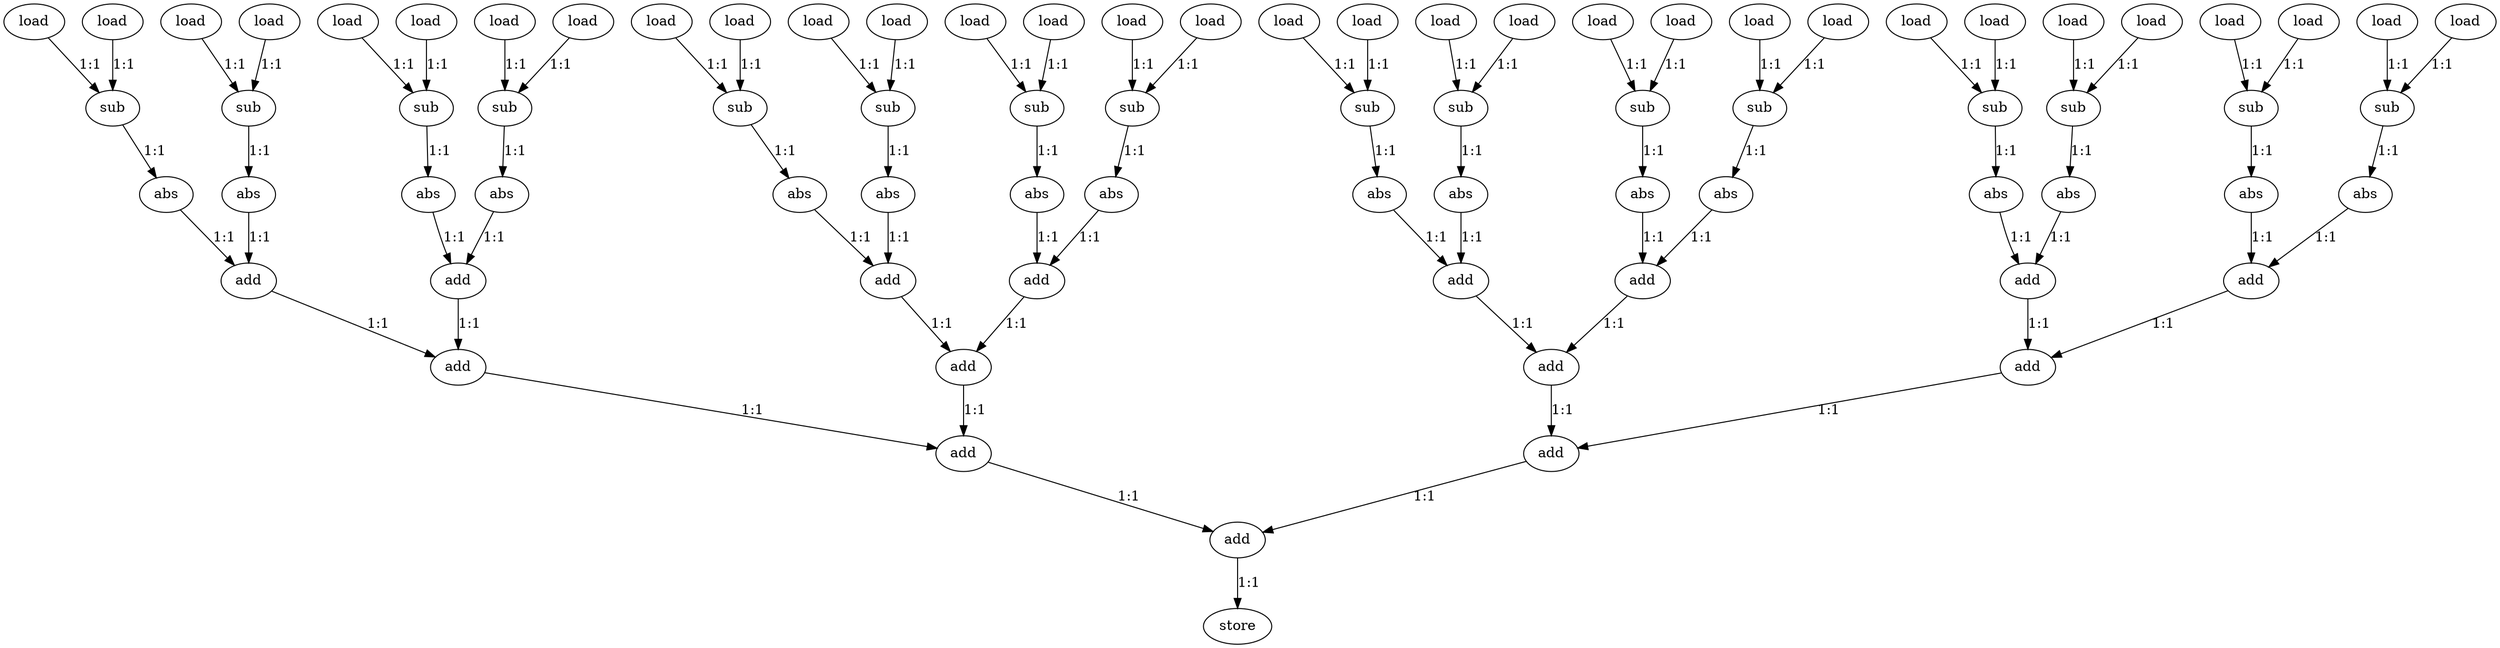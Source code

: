 digraph {

  0 [label="load"];
  1 [label="load"];
  2 [label="load"];
  3 [label="load"];
  4 [label="load"];
  5 [label="load"];
  6 [label="load"];
  7 [label="load"];
  8 [label="load"];
  9 [label="load"];
  10 [label="load"];
  11 [label="load"];
  12 [label="load"];
  13 [label="load"];
  14 [label="load"];
  15 [label="load"];
  16 [label="load"];
  17 [label="load"];
  18 [label="load"];
  19 [label="load"];
  20 [label="load"];
  21 [label="load"];
  22 [label="load"];
  23 [label="load"];
  24 [label="load"];
  25 [label="load"];
  26 [label="load"];
  27 [label="load"];
  28 [label="load"];
  29 [label="load"];
  30 [label="load"];
  31 [label="load"];
  32 [label="sub"];
  33 [label="sub"];
  34 [label="sub"];
  35 [label="sub"];
  36 [label="sub"];
  37 [label="sub"];
  38 [label="sub"];
  39 [label="sub"];
  40 [label="sub"];
  41 [label="sub"];
  42 [label="sub"];
  43 [label="sub"];
  44 [label="sub"];
  45 [label="sub"];
  46 [label="sub"];
  47 [label="sub"];
  48 [label="abs"];
  49 [label="abs"];
  50 [label="abs"];
  51 [label="abs"];
  52 [label="abs"];
  53 [label="abs"];
  54 [label="abs"];
  55 [label="abs"];
  56 [label="abs"];
  57 [label="abs"];
  58 [label="abs"];
  59 [label="abs"];
  60 [label="abs"];
  61 [label="abs"];
  62 [label="abs"];
  63 [label="abs"];
  64 [label="add"];
  65 [label="add"];
  66 [label="add"];
  67 [label="add"];
  68 [label="add"];
  69 [label="add"];
  70 [label="add"];
  71 [label="add"];
  72 [label="add"];
  73 [label="add"];
  74 [label="add"];
  75 [label="add"];
  76 [label="add"];
  77 [label="add"];
  78 [label="add"];
  79 [label="store"];



  0->32 [label="1:1"];
  1->32 [label="1:1"];
  2->33 [label="1:1"];
  3->33 [label="1:1"];
  4->34 [label="1:1"];
  5->34 [label="1:1"];
  6->35 [label="1:1"];
  7->35 [label="1:1"];
  8->36 [label="1:1"];
  9->36 [label="1:1"];
  10->37 [label="1:1"];
  11->37 [label="1:1"];
  12->38 [label="1:1"];
  13->38 [label="1:1"];
  14->39 [label="1:1"];
  15->39 [label="1:1"];
  16->40 [label="1:1"];
  17->40 [label="1:1"];
  18->41 [label="1:1"];
  19->41 [label="1:1"];
  20->42 [label="1:1"];
  21->42 [label="1:1"];
  22->43 [label="1:1"];
  23->43 [label="1:1"];
  24->44 [label="1:1"];
  25->44 [label="1:1"];
  26->45 [label="1:1"];
  27->45 [label="1:1"];
  28->46 [label="1:1"];
  29->46 [label="1:1"];
  30->47 [label="1:1"];
  31->47 [label="1:1"];
  32->48 [label="1:1"];
  33->49 [label="1:1"];
  34->50 [label="1:1"];
  35->51 [label="1:1"];
  36->52 [label="1:1"];
  37->53 [label="1:1"];
  38->54 [label="1:1"];
  39->55 [label="1:1"];
  40->56 [label="1:1"];
  41->57 [label="1:1"];
  42->58 [label="1:1"];
  43->59 [label="1:1"];
  44->60 [label="1:1"];
  45->61 [label="1:1"];
  46->62 [label="1:1"];
  47->63 [label="1:1"];
  48->64 [label="1:1"];
  49->64 [label="1:1"];
  50->65 [label="1:1"];
  51->65 [label="1:1"];
  52->66 [label="1:1"];
  53->66 [label="1:1"];
  54->67 [label="1:1"];
  55->67 [label="1:1"];
  56->68 [label="1:1"];
  57->68 [label="1:1"];
  58->69 [label="1:1"];
  59->69 [label="1:1"];
  60->70 [label="1:1"];
  61->70 [label="1:1"];
  62->71 [label="1:1"];
  63->71 [label="1:1"];
  64->72 [label="1:1"];
  65->72 [label="1:1"];
  66->73 [label="1:1"];
  67->73 [label="1:1"];
  68->74 [label="1:1"];
  69->74 [label="1:1"];
  70->75 [label="1:1"];
  71->75 [label="1:1"];
  72->76 [label="1:1"];
  73->76 [label="1:1"];
  74->77 [label="1:1"];
  75->77 [label="1:1"];
  76->78 [label="1:1"];
  77->78 [label="1:1"];
  78->79 [label="1:1"];



}
